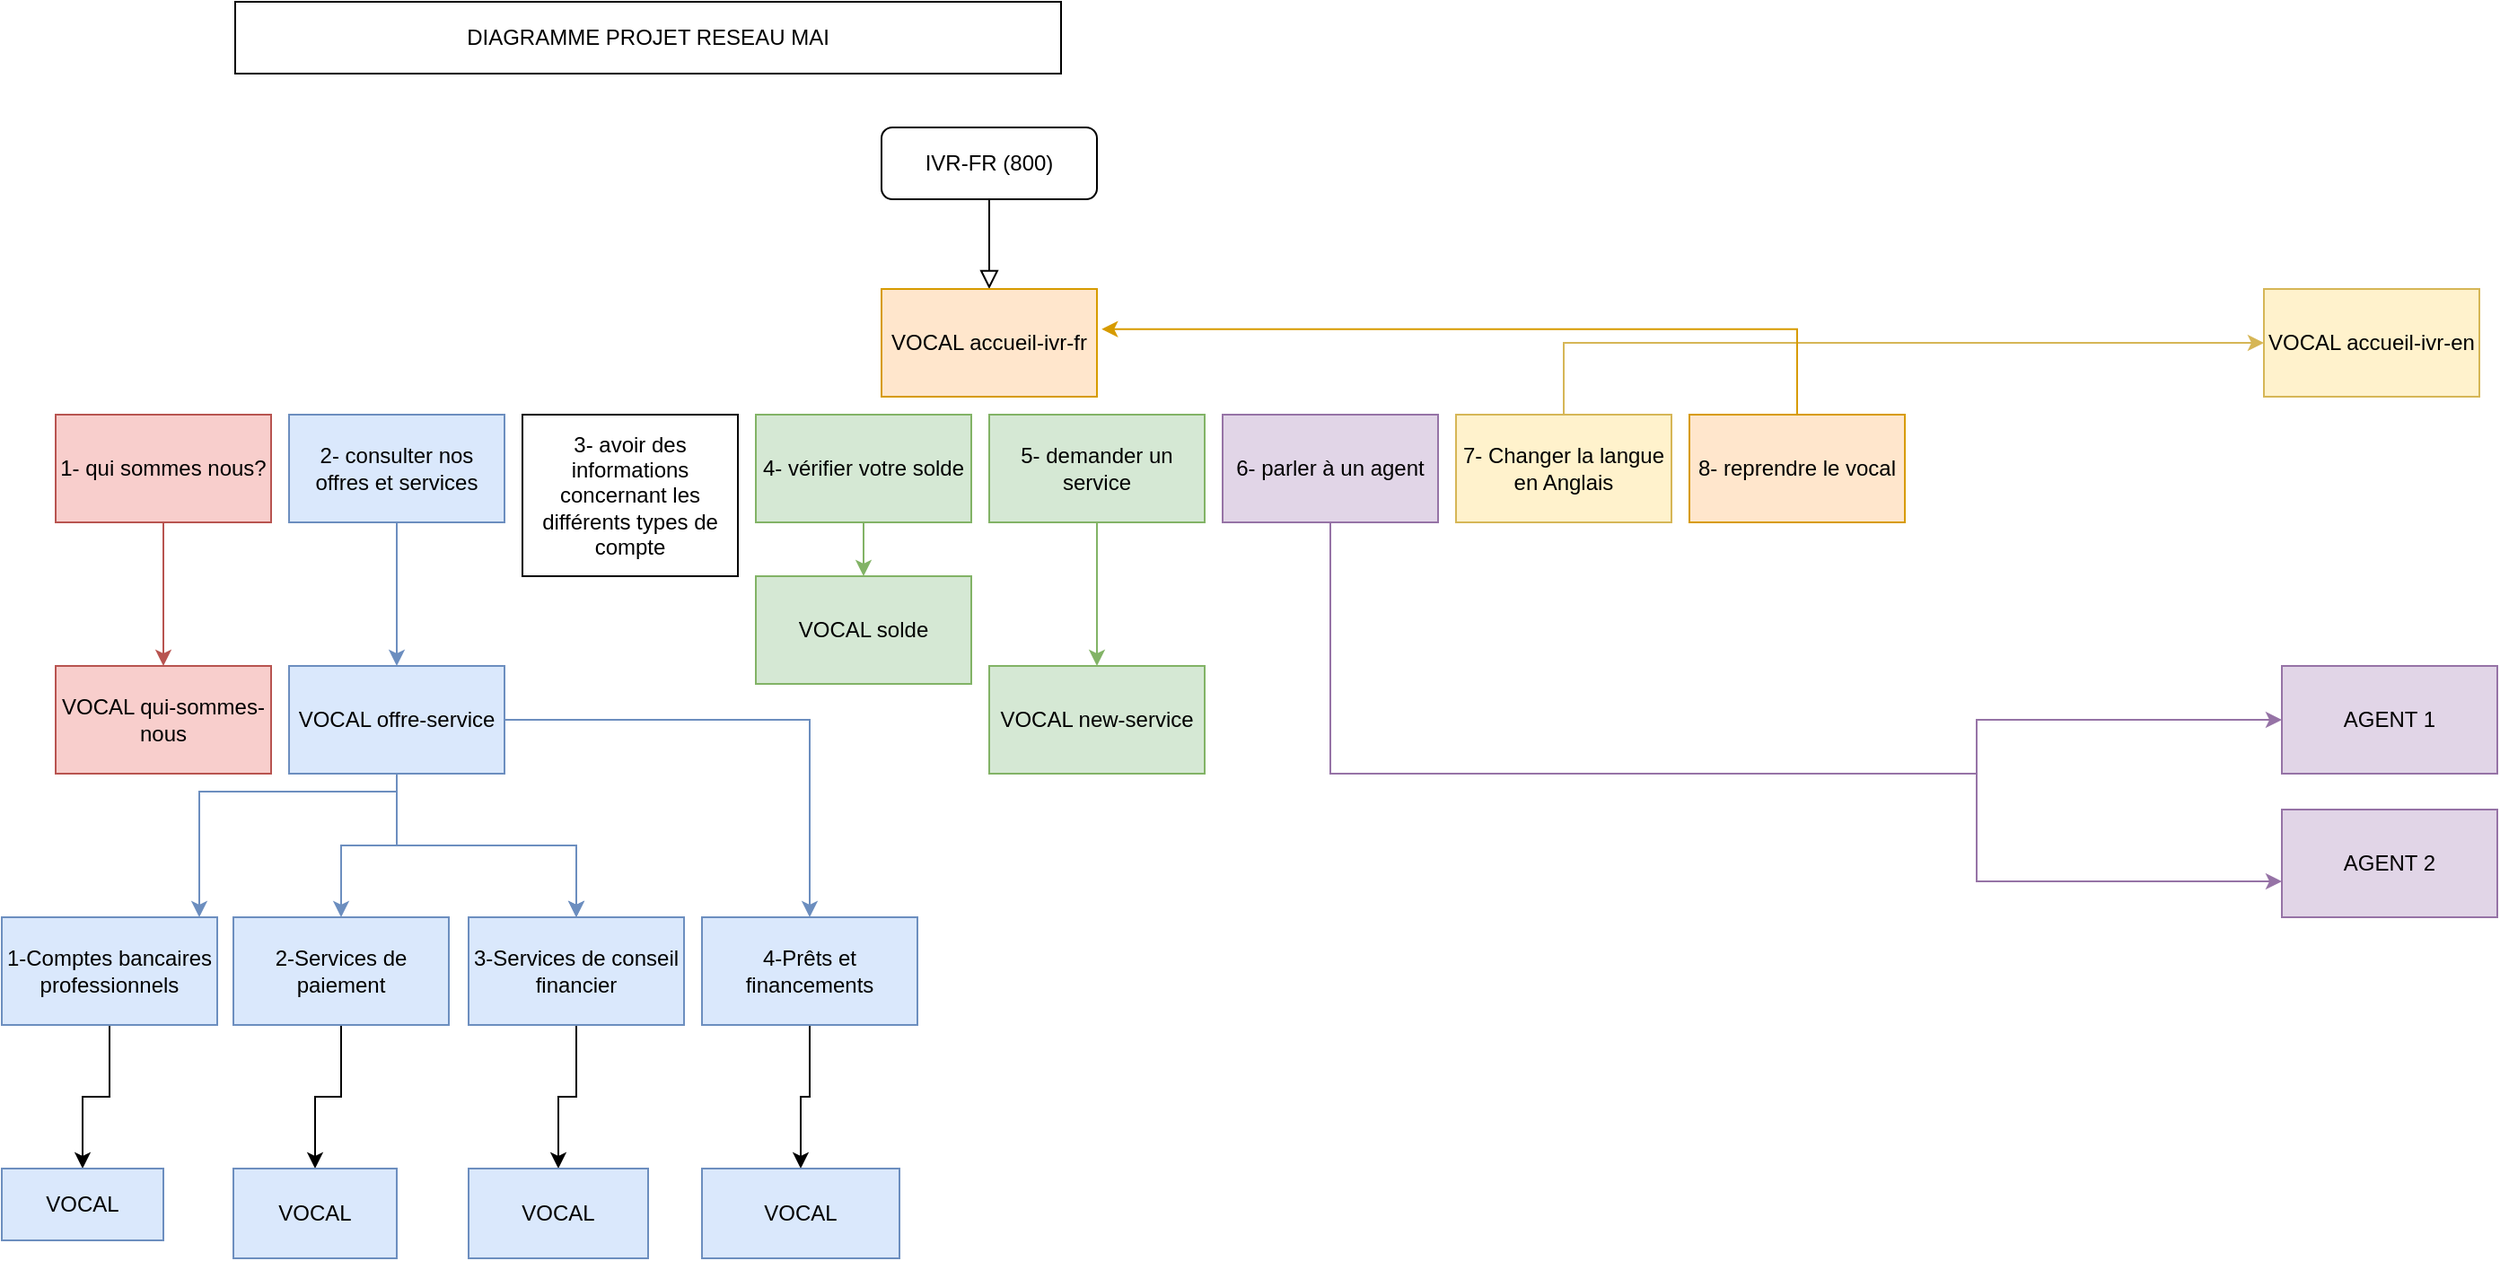 <mxfile version="21.3.2" type="github">
  <diagram id="C5RBs43oDa-KdzZeNtuy" name="Page-1">
    <mxGraphModel dx="1590" dy="1070" grid="1" gridSize="10" guides="1" tooltips="1" connect="1" arrows="1" fold="1" page="1" pageScale="1" pageWidth="827" pageHeight="1169" math="0" shadow="0">
      <root>
        <mxCell id="WIyWlLk6GJQsqaUBKTNV-0" />
        <mxCell id="WIyWlLk6GJQsqaUBKTNV-1" parent="WIyWlLk6GJQsqaUBKTNV-0" />
        <mxCell id="WIyWlLk6GJQsqaUBKTNV-2" value="" style="rounded=0;html=1;jettySize=auto;orthogonalLoop=1;fontSize=11;endArrow=block;endFill=0;endSize=8;strokeWidth=1;shadow=0;labelBackgroundColor=none;edgeStyle=orthogonalEdgeStyle;" parent="WIyWlLk6GJQsqaUBKTNV-1" source="WIyWlLk6GJQsqaUBKTNV-3" edge="1">
          <mxGeometry relative="1" as="geometry">
            <mxPoint x="560" y="170" as="targetPoint" />
          </mxGeometry>
        </mxCell>
        <mxCell id="WIyWlLk6GJQsqaUBKTNV-3" value="IVR-FR (800)" style="rounded=1;whiteSpace=wrap;html=1;fontSize=12;glass=0;strokeWidth=1;shadow=0;" parent="WIyWlLk6GJQsqaUBKTNV-1" vertex="1">
          <mxGeometry x="500" y="80" width="120" height="40" as="geometry" />
        </mxCell>
        <mxCell id="yPM042hM-OlVTSqEB7mW-0" value="DIAGRAMME PROJET RESEAU MAI" style="rounded=0;whiteSpace=wrap;html=1;" vertex="1" parent="WIyWlLk6GJQsqaUBKTNV-1">
          <mxGeometry x="140" y="10" width="460" height="40" as="geometry" />
        </mxCell>
        <mxCell id="yPM042hM-OlVTSqEB7mW-1" value="VOCAL accueil-ivr-fr" style="rounded=0;whiteSpace=wrap;html=1;fillColor=#ffe6cc;strokeColor=#d79b00;" vertex="1" parent="WIyWlLk6GJQsqaUBKTNV-1">
          <mxGeometry x="500" y="170" width="120" height="60" as="geometry" />
        </mxCell>
        <mxCell id="yPM042hM-OlVTSqEB7mW-12" value="" style="edgeStyle=orthogonalEdgeStyle;rounded=0;orthogonalLoop=1;jettySize=auto;html=1;fillColor=#f8cecc;strokeColor=#b85450;" edge="1" parent="WIyWlLk6GJQsqaUBKTNV-1" source="yPM042hM-OlVTSqEB7mW-2" target="yPM042hM-OlVTSqEB7mW-11">
          <mxGeometry relative="1" as="geometry" />
        </mxCell>
        <mxCell id="yPM042hM-OlVTSqEB7mW-2" value="1- qui sommes nous?" style="rounded=0;whiteSpace=wrap;html=1;fillColor=#f8cecc;strokeColor=#b85450;" vertex="1" parent="WIyWlLk6GJQsqaUBKTNV-1">
          <mxGeometry x="40" y="240" width="120" height="60" as="geometry" />
        </mxCell>
        <mxCell id="yPM042hM-OlVTSqEB7mW-22" value="" style="edgeStyle=orthogonalEdgeStyle;rounded=0;orthogonalLoop=1;jettySize=auto;html=1;fillColor=#dae8fc;strokeColor=#6c8ebf;" edge="1" parent="WIyWlLk6GJQsqaUBKTNV-1" source="yPM042hM-OlVTSqEB7mW-3" target="yPM042hM-OlVTSqEB7mW-21">
          <mxGeometry relative="1" as="geometry" />
        </mxCell>
        <mxCell id="yPM042hM-OlVTSqEB7mW-3" value="2- consulter nos offres et services" style="rounded=0;whiteSpace=wrap;html=1;fillColor=#dae8fc;strokeColor=#6c8ebf;" vertex="1" parent="WIyWlLk6GJQsqaUBKTNV-1">
          <mxGeometry x="170" y="240" width="120" height="60" as="geometry" />
        </mxCell>
        <mxCell id="yPM042hM-OlVTSqEB7mW-4" value="3- avoir des informations concernant les différents types de compte" style="rounded=0;whiteSpace=wrap;html=1;" vertex="1" parent="WIyWlLk6GJQsqaUBKTNV-1">
          <mxGeometry x="300" y="240" width="120" height="90" as="geometry" />
        </mxCell>
        <mxCell id="yPM042hM-OlVTSqEB7mW-39" value="" style="edgeStyle=orthogonalEdgeStyle;rounded=0;orthogonalLoop=1;jettySize=auto;html=1;fillColor=#d5e8d4;strokeColor=#82b366;" edge="1" parent="WIyWlLk6GJQsqaUBKTNV-1" source="yPM042hM-OlVTSqEB7mW-5" target="yPM042hM-OlVTSqEB7mW-38">
          <mxGeometry relative="1" as="geometry" />
        </mxCell>
        <mxCell id="yPM042hM-OlVTSqEB7mW-5" value="4- vérifier votre solde" style="rounded=0;whiteSpace=wrap;html=1;fillColor=#d5e8d4;strokeColor=#82b366;" vertex="1" parent="WIyWlLk6GJQsqaUBKTNV-1">
          <mxGeometry x="430" y="240" width="120" height="60" as="geometry" />
        </mxCell>
        <mxCell id="yPM042hM-OlVTSqEB7mW-24" value="" style="edgeStyle=orthogonalEdgeStyle;rounded=0;orthogonalLoop=1;jettySize=auto;html=1;fillColor=#d5e8d4;strokeColor=#82b366;" edge="1" parent="WIyWlLk6GJQsqaUBKTNV-1" source="yPM042hM-OlVTSqEB7mW-6" target="yPM042hM-OlVTSqEB7mW-23">
          <mxGeometry relative="1" as="geometry" />
        </mxCell>
        <mxCell id="yPM042hM-OlVTSqEB7mW-6" value="5- demander un service" style="rounded=0;whiteSpace=wrap;html=1;fillColor=#d5e8d4;strokeColor=#82b366;" vertex="1" parent="WIyWlLk6GJQsqaUBKTNV-1">
          <mxGeometry x="560" y="240" width="120" height="60" as="geometry" />
        </mxCell>
        <mxCell id="yPM042hM-OlVTSqEB7mW-19" style="edgeStyle=orthogonalEdgeStyle;rounded=0;orthogonalLoop=1;jettySize=auto;html=1;entryX=0;entryY=0.5;entryDx=0;entryDy=0;fillColor=#e1d5e7;strokeColor=#9673a6;" edge="1" parent="WIyWlLk6GJQsqaUBKTNV-1" source="yPM042hM-OlVTSqEB7mW-7" target="yPM042hM-OlVTSqEB7mW-17">
          <mxGeometry relative="1" as="geometry">
            <mxPoint x="1140" y="440" as="targetPoint" />
            <Array as="points">
              <mxPoint x="750" y="440" />
              <mxPoint x="1110" y="440" />
              <mxPoint x="1110" y="410" />
            </Array>
          </mxGeometry>
        </mxCell>
        <mxCell id="yPM042hM-OlVTSqEB7mW-7" value="6- parler à un agent" style="rounded=0;whiteSpace=wrap;html=1;fillColor=#e1d5e7;strokeColor=#9673a6;" vertex="1" parent="WIyWlLk6GJQsqaUBKTNV-1">
          <mxGeometry x="690" y="240" width="120" height="60" as="geometry" />
        </mxCell>
        <mxCell id="yPM042hM-OlVTSqEB7mW-16" style="edgeStyle=orthogonalEdgeStyle;rounded=0;orthogonalLoop=1;jettySize=auto;html=1;entryX=0;entryY=0.5;entryDx=0;entryDy=0;fillColor=#fff2cc;strokeColor=#d6b656;" edge="1" parent="WIyWlLk6GJQsqaUBKTNV-1" source="yPM042hM-OlVTSqEB7mW-8" target="yPM042hM-OlVTSqEB7mW-15">
          <mxGeometry relative="1" as="geometry">
            <mxPoint x="1210" y="180" as="targetPoint" />
            <Array as="points">
              <mxPoint x="880" y="200" />
            </Array>
          </mxGeometry>
        </mxCell>
        <mxCell id="yPM042hM-OlVTSqEB7mW-8" value="7- Changer la langue en Anglais" style="rounded=0;whiteSpace=wrap;html=1;fillColor=#fff2cc;strokeColor=#d6b656;" vertex="1" parent="WIyWlLk6GJQsqaUBKTNV-1">
          <mxGeometry x="820" y="240" width="120" height="60" as="geometry" />
        </mxCell>
        <mxCell id="yPM042hM-OlVTSqEB7mW-13" style="edgeStyle=orthogonalEdgeStyle;rounded=0;orthogonalLoop=1;jettySize=auto;html=1;entryX=1.022;entryY=0.373;entryDx=0;entryDy=0;entryPerimeter=0;fillColor=#ffe6cc;strokeColor=#d79b00;" edge="1" parent="WIyWlLk6GJQsqaUBKTNV-1" source="yPM042hM-OlVTSqEB7mW-9" target="yPM042hM-OlVTSqEB7mW-1">
          <mxGeometry relative="1" as="geometry">
            <mxPoint x="650" y="190" as="targetPoint" />
            <Array as="points">
              <mxPoint x="1010" y="192" />
            </Array>
          </mxGeometry>
        </mxCell>
        <mxCell id="yPM042hM-OlVTSqEB7mW-9" value="8- reprendre le vocal" style="rounded=0;whiteSpace=wrap;html=1;fillColor=#ffe6cc;strokeColor=#d79b00;" vertex="1" parent="WIyWlLk6GJQsqaUBKTNV-1">
          <mxGeometry x="950" y="240" width="120" height="60" as="geometry" />
        </mxCell>
        <mxCell id="yPM042hM-OlVTSqEB7mW-11" value="VOCAL qui-sommes-nous" style="whiteSpace=wrap;html=1;rounded=0;fillColor=#f8cecc;strokeColor=#b85450;imageAspect=1;" vertex="1" parent="WIyWlLk6GJQsqaUBKTNV-1">
          <mxGeometry x="40" y="380" width="120" height="60" as="geometry" />
        </mxCell>
        <mxCell id="yPM042hM-OlVTSqEB7mW-15" value="VOCAL accueil-ivr-en" style="rounded=0;whiteSpace=wrap;html=1;fillColor=#fff2cc;strokeColor=#d6b656;" vertex="1" parent="WIyWlLk6GJQsqaUBKTNV-1">
          <mxGeometry x="1270" y="170" width="120" height="60" as="geometry" />
        </mxCell>
        <mxCell id="yPM042hM-OlVTSqEB7mW-17" value="AGENT 1" style="rounded=0;whiteSpace=wrap;html=1;fillColor=#e1d5e7;strokeColor=#9673a6;" vertex="1" parent="WIyWlLk6GJQsqaUBKTNV-1">
          <mxGeometry x="1280" y="380" width="120" height="60" as="geometry" />
        </mxCell>
        <mxCell id="yPM042hM-OlVTSqEB7mW-18" value="AGENT 2" style="rounded=0;whiteSpace=wrap;html=1;fillColor=#e1d5e7;strokeColor=#9673a6;" vertex="1" parent="WIyWlLk6GJQsqaUBKTNV-1">
          <mxGeometry x="1280" y="460" width="120" height="60" as="geometry" />
        </mxCell>
        <mxCell id="yPM042hM-OlVTSqEB7mW-20" style="edgeStyle=orthogonalEdgeStyle;rounded=0;orthogonalLoop=1;jettySize=auto;html=1;exitX=0.583;exitY=1;exitDx=0;exitDy=0;exitPerimeter=0;fillColor=#e1d5e7;strokeColor=#9673a6;" edge="1" parent="WIyWlLk6GJQsqaUBKTNV-1" source="yPM042hM-OlVTSqEB7mW-7" target="yPM042hM-OlVTSqEB7mW-18">
          <mxGeometry relative="1" as="geometry">
            <mxPoint x="1280" y="500" as="targetPoint" />
            <mxPoint x="750" y="300" as="sourcePoint" />
            <Array as="points">
              <mxPoint x="750" y="300" />
              <mxPoint x="750" y="440" />
              <mxPoint x="1110" y="440" />
              <mxPoint x="1110" y="500" />
            </Array>
          </mxGeometry>
        </mxCell>
        <mxCell id="yPM042hM-OlVTSqEB7mW-30" value="" style="edgeStyle=orthogonalEdgeStyle;rounded=0;orthogonalLoop=1;jettySize=auto;html=1;fillColor=#dae8fc;strokeColor=#6c8ebf;" edge="1" parent="WIyWlLk6GJQsqaUBKTNV-1" source="yPM042hM-OlVTSqEB7mW-21" target="yPM042hM-OlVTSqEB7mW-26">
          <mxGeometry relative="1" as="geometry">
            <Array as="points">
              <mxPoint x="230" y="450" />
              <mxPoint x="120" y="450" />
            </Array>
          </mxGeometry>
        </mxCell>
        <mxCell id="yPM042hM-OlVTSqEB7mW-32" value="" style="edgeStyle=orthogonalEdgeStyle;rounded=0;orthogonalLoop=1;jettySize=auto;html=1;fillColor=#dae8fc;strokeColor=#6c8ebf;" edge="1" parent="WIyWlLk6GJQsqaUBKTNV-1" source="yPM042hM-OlVTSqEB7mW-21" target="yPM042hM-OlVTSqEB7mW-31">
          <mxGeometry relative="1" as="geometry" />
        </mxCell>
        <mxCell id="yPM042hM-OlVTSqEB7mW-34" value="" style="edgeStyle=orthogonalEdgeStyle;rounded=0;orthogonalLoop=1;jettySize=auto;html=1;fillColor=#dae8fc;strokeColor=#6c8ebf;" edge="1" parent="WIyWlLk6GJQsqaUBKTNV-1" source="yPM042hM-OlVTSqEB7mW-21" target="yPM042hM-OlVTSqEB7mW-33">
          <mxGeometry relative="1" as="geometry" />
        </mxCell>
        <mxCell id="yPM042hM-OlVTSqEB7mW-35" value="" style="edgeStyle=orthogonalEdgeStyle;rounded=0;orthogonalLoop=1;jettySize=auto;html=1;fillColor=#dae8fc;strokeColor=#6c8ebf;" edge="1" parent="WIyWlLk6GJQsqaUBKTNV-1" source="yPM042hM-OlVTSqEB7mW-21" target="yPM042hM-OlVTSqEB7mW-33">
          <mxGeometry relative="1" as="geometry" />
        </mxCell>
        <mxCell id="yPM042hM-OlVTSqEB7mW-37" value="" style="edgeStyle=orthogonalEdgeStyle;rounded=0;orthogonalLoop=1;jettySize=auto;html=1;fillColor=#dae8fc;strokeColor=#6c8ebf;" edge="1" parent="WIyWlLk6GJQsqaUBKTNV-1" source="yPM042hM-OlVTSqEB7mW-21" target="yPM042hM-OlVTSqEB7mW-36">
          <mxGeometry relative="1" as="geometry" />
        </mxCell>
        <mxCell id="yPM042hM-OlVTSqEB7mW-21" value="VOCAL offre-service" style="whiteSpace=wrap;html=1;rounded=0;fillColor=#dae8fc;strokeColor=#6c8ebf;perimeter=ellipsePerimeter;" vertex="1" parent="WIyWlLk6GJQsqaUBKTNV-1">
          <mxGeometry x="170" y="380" width="120" height="60" as="geometry" />
        </mxCell>
        <mxCell id="yPM042hM-OlVTSqEB7mW-23" value="VOCAL new-service" style="whiteSpace=wrap;html=1;rounded=0;fillColor=#d5e8d4;strokeColor=#82b366;" vertex="1" parent="WIyWlLk6GJQsqaUBKTNV-1">
          <mxGeometry x="560" y="380" width="120" height="60" as="geometry" />
        </mxCell>
        <mxCell id="yPM042hM-OlVTSqEB7mW-44" value="" style="edgeStyle=orthogonalEdgeStyle;rounded=0;orthogonalLoop=1;jettySize=auto;html=1;" edge="1" parent="WIyWlLk6GJQsqaUBKTNV-1" source="yPM042hM-OlVTSqEB7mW-26" target="yPM042hM-OlVTSqEB7mW-43">
          <mxGeometry relative="1" as="geometry" />
        </mxCell>
        <mxCell id="yPM042hM-OlVTSqEB7mW-26" value="1-Comptes bancaires professionnels" style="whiteSpace=wrap;html=1;rounded=0;fillColor=#dae8fc;strokeColor=#6c8ebf;" vertex="1" parent="WIyWlLk6GJQsqaUBKTNV-1">
          <mxGeometry x="10" y="520" width="120" height="60" as="geometry" />
        </mxCell>
        <mxCell id="yPM042hM-OlVTSqEB7mW-50" value="" style="edgeStyle=orthogonalEdgeStyle;rounded=0;orthogonalLoop=1;jettySize=auto;html=1;" edge="1" parent="WIyWlLk6GJQsqaUBKTNV-1" source="yPM042hM-OlVTSqEB7mW-31" target="yPM042hM-OlVTSqEB7mW-49">
          <mxGeometry relative="1" as="geometry" />
        </mxCell>
        <mxCell id="yPM042hM-OlVTSqEB7mW-31" value="4-Prêts et financements" style="whiteSpace=wrap;html=1;rounded=0;fillColor=#dae8fc;strokeColor=#6c8ebf;" vertex="1" parent="WIyWlLk6GJQsqaUBKTNV-1">
          <mxGeometry x="400" y="520" width="120" height="60" as="geometry" />
        </mxCell>
        <mxCell id="yPM042hM-OlVTSqEB7mW-48" value="" style="edgeStyle=orthogonalEdgeStyle;rounded=0;orthogonalLoop=1;jettySize=auto;html=1;" edge="1" parent="WIyWlLk6GJQsqaUBKTNV-1" source="yPM042hM-OlVTSqEB7mW-33" target="yPM042hM-OlVTSqEB7mW-47">
          <mxGeometry relative="1" as="geometry" />
        </mxCell>
        <mxCell id="yPM042hM-OlVTSqEB7mW-33" value="3-Services de conseil financier" style="whiteSpace=wrap;html=1;rounded=0;fillColor=#dae8fc;strokeColor=#6c8ebf;" vertex="1" parent="WIyWlLk6GJQsqaUBKTNV-1">
          <mxGeometry x="270" y="520" width="120" height="60" as="geometry" />
        </mxCell>
        <mxCell id="yPM042hM-OlVTSqEB7mW-46" value="" style="edgeStyle=orthogonalEdgeStyle;rounded=0;orthogonalLoop=1;jettySize=auto;html=1;" edge="1" parent="WIyWlLk6GJQsqaUBKTNV-1" source="yPM042hM-OlVTSqEB7mW-36" target="yPM042hM-OlVTSqEB7mW-45">
          <mxGeometry relative="1" as="geometry" />
        </mxCell>
        <mxCell id="yPM042hM-OlVTSqEB7mW-36" value="2-Services de paiement" style="whiteSpace=wrap;html=1;rounded=0;fillColor=#dae8fc;strokeColor=#6c8ebf;" vertex="1" parent="WIyWlLk6GJQsqaUBKTNV-1">
          <mxGeometry x="139" y="520" width="120" height="60" as="geometry" />
        </mxCell>
        <mxCell id="yPM042hM-OlVTSqEB7mW-38" value="VOCAL solde" style="whiteSpace=wrap;html=1;rounded=0;fillColor=#d5e8d4;strokeColor=#82b366;" vertex="1" parent="WIyWlLk6GJQsqaUBKTNV-1">
          <mxGeometry x="430" y="330" width="120" height="60" as="geometry" />
        </mxCell>
        <mxCell id="yPM042hM-OlVTSqEB7mW-43" value="VOCAL" style="whiteSpace=wrap;html=1;fillColor=#dae8fc;strokeColor=#6c8ebf;rounded=0;" vertex="1" parent="WIyWlLk6GJQsqaUBKTNV-1">
          <mxGeometry x="10" y="660" width="90" height="40" as="geometry" />
        </mxCell>
        <mxCell id="yPM042hM-OlVTSqEB7mW-45" value="VOCAL" style="whiteSpace=wrap;html=1;fillColor=#dae8fc;strokeColor=#6c8ebf;rounded=0;" vertex="1" parent="WIyWlLk6GJQsqaUBKTNV-1">
          <mxGeometry x="139" y="660" width="91" height="50" as="geometry" />
        </mxCell>
        <mxCell id="yPM042hM-OlVTSqEB7mW-47" value="VOCAL" style="whiteSpace=wrap;html=1;fillColor=#dae8fc;strokeColor=#6c8ebf;rounded=0;" vertex="1" parent="WIyWlLk6GJQsqaUBKTNV-1">
          <mxGeometry x="270" y="660" width="100" height="50" as="geometry" />
        </mxCell>
        <mxCell id="yPM042hM-OlVTSqEB7mW-49" value="VOCAL" style="whiteSpace=wrap;html=1;fillColor=#dae8fc;strokeColor=#6c8ebf;rounded=0;" vertex="1" parent="WIyWlLk6GJQsqaUBKTNV-1">
          <mxGeometry x="400" y="660" width="110" height="50" as="geometry" />
        </mxCell>
      </root>
    </mxGraphModel>
  </diagram>
</mxfile>
